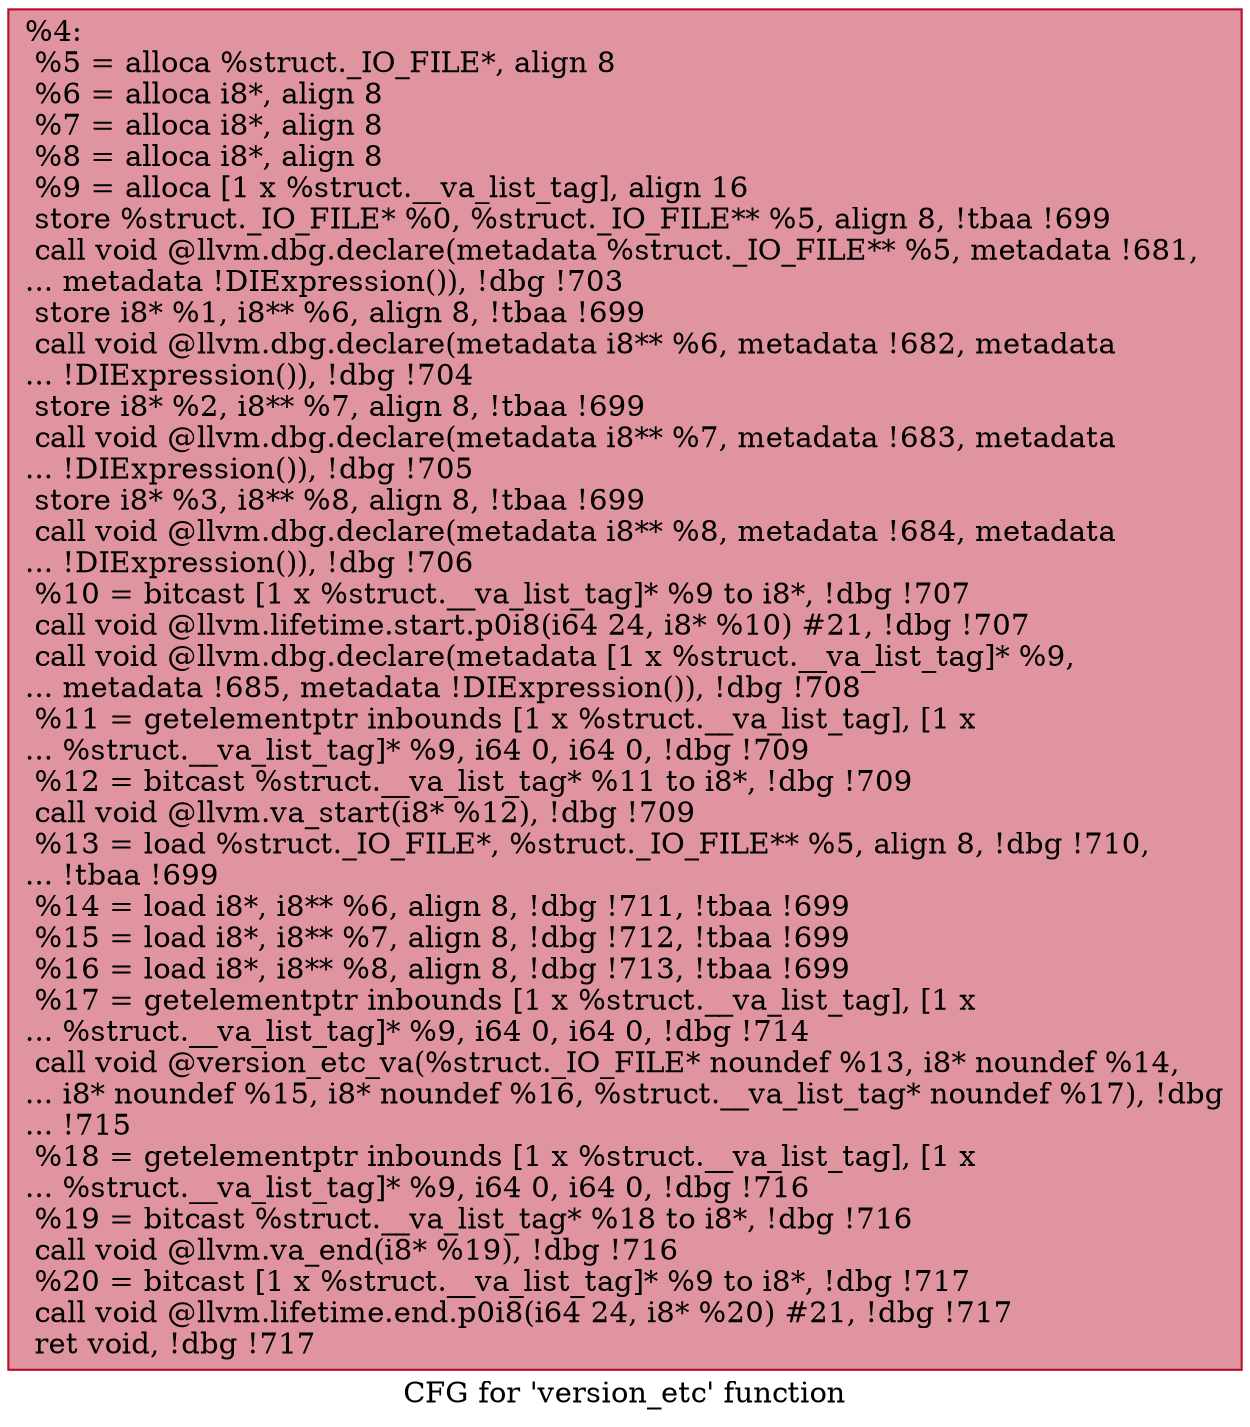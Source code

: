 digraph "CFG for 'version_etc' function" {
	label="CFG for 'version_etc' function";

	Node0xa3aaf0 [shape=record,color="#b70d28ff", style=filled, fillcolor="#b70d2870",label="{%4:\l  %5 = alloca %struct._IO_FILE*, align 8\l  %6 = alloca i8*, align 8\l  %7 = alloca i8*, align 8\l  %8 = alloca i8*, align 8\l  %9 = alloca [1 x %struct.__va_list_tag], align 16\l  store %struct._IO_FILE* %0, %struct._IO_FILE** %5, align 8, !tbaa !699\l  call void @llvm.dbg.declare(metadata %struct._IO_FILE** %5, metadata !681,\l... metadata !DIExpression()), !dbg !703\l  store i8* %1, i8** %6, align 8, !tbaa !699\l  call void @llvm.dbg.declare(metadata i8** %6, metadata !682, metadata\l... !DIExpression()), !dbg !704\l  store i8* %2, i8** %7, align 8, !tbaa !699\l  call void @llvm.dbg.declare(metadata i8** %7, metadata !683, metadata\l... !DIExpression()), !dbg !705\l  store i8* %3, i8** %8, align 8, !tbaa !699\l  call void @llvm.dbg.declare(metadata i8** %8, metadata !684, metadata\l... !DIExpression()), !dbg !706\l  %10 = bitcast [1 x %struct.__va_list_tag]* %9 to i8*, !dbg !707\l  call void @llvm.lifetime.start.p0i8(i64 24, i8* %10) #21, !dbg !707\l  call void @llvm.dbg.declare(metadata [1 x %struct.__va_list_tag]* %9,\l... metadata !685, metadata !DIExpression()), !dbg !708\l  %11 = getelementptr inbounds [1 x %struct.__va_list_tag], [1 x\l... %struct.__va_list_tag]* %9, i64 0, i64 0, !dbg !709\l  %12 = bitcast %struct.__va_list_tag* %11 to i8*, !dbg !709\l  call void @llvm.va_start(i8* %12), !dbg !709\l  %13 = load %struct._IO_FILE*, %struct._IO_FILE** %5, align 8, !dbg !710,\l... !tbaa !699\l  %14 = load i8*, i8** %6, align 8, !dbg !711, !tbaa !699\l  %15 = load i8*, i8** %7, align 8, !dbg !712, !tbaa !699\l  %16 = load i8*, i8** %8, align 8, !dbg !713, !tbaa !699\l  %17 = getelementptr inbounds [1 x %struct.__va_list_tag], [1 x\l... %struct.__va_list_tag]* %9, i64 0, i64 0, !dbg !714\l  call void @version_etc_va(%struct._IO_FILE* noundef %13, i8* noundef %14,\l... i8* noundef %15, i8* noundef %16, %struct.__va_list_tag* noundef %17), !dbg\l... !715\l  %18 = getelementptr inbounds [1 x %struct.__va_list_tag], [1 x\l... %struct.__va_list_tag]* %9, i64 0, i64 0, !dbg !716\l  %19 = bitcast %struct.__va_list_tag* %18 to i8*, !dbg !716\l  call void @llvm.va_end(i8* %19), !dbg !716\l  %20 = bitcast [1 x %struct.__va_list_tag]* %9 to i8*, !dbg !717\l  call void @llvm.lifetime.end.p0i8(i64 24, i8* %20) #21, !dbg !717\l  ret void, !dbg !717\l}"];
}
